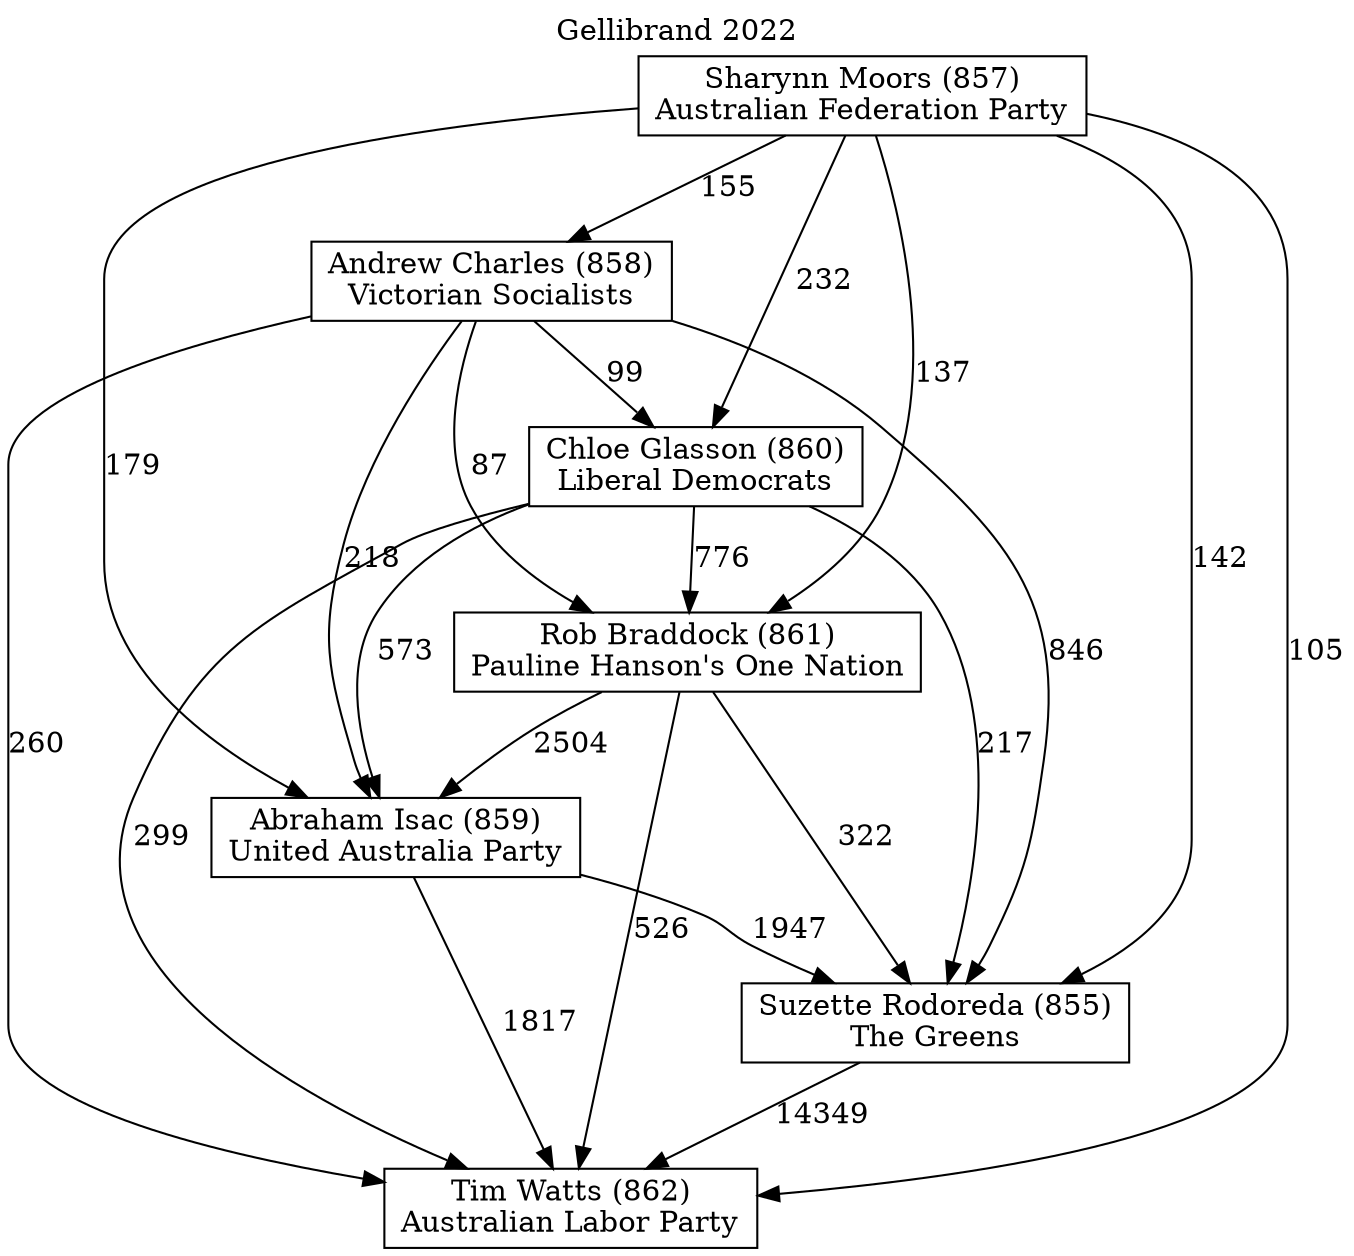 // House preference flow
digraph "Tim Watts (862)_Gellibrand_2022" {
	graph [label="Gellibrand 2022" labelloc=t mclimit=10]
	node [shape=box]
	"Andrew Charles (858)" [label="Andrew Charles (858)
Victorian Socialists"]
	"Suzette Rodoreda (855)" [label="Suzette Rodoreda (855)
The Greens"]
	"Abraham Isac (859)" [label="Abraham Isac (859)
United Australia Party"]
	"Tim Watts (862)" [label="Tim Watts (862)
Australian Labor Party"]
	"Sharynn Moors (857)" [label="Sharynn Moors (857)
Australian Federation Party"]
	"Rob Braddock (861)" [label="Rob Braddock (861)
Pauline Hanson's One Nation"]
	"Chloe Glasson (860)" [label="Chloe Glasson (860)
Liberal Democrats"]
	"Andrew Charles (858)" -> "Abraham Isac (859)" [label=218]
	"Chloe Glasson (860)" -> "Rob Braddock (861)" [label=776]
	"Rob Braddock (861)" -> "Suzette Rodoreda (855)" [label=322]
	"Abraham Isac (859)" -> "Suzette Rodoreda (855)" [label=1947]
	"Chloe Glasson (860)" -> "Abraham Isac (859)" [label=573]
	"Andrew Charles (858)" -> "Suzette Rodoreda (855)" [label=846]
	"Sharynn Moors (857)" -> "Suzette Rodoreda (855)" [label=142]
	"Sharynn Moors (857)" -> "Abraham Isac (859)" [label=179]
	"Sharynn Moors (857)" -> "Tim Watts (862)" [label=105]
	"Abraham Isac (859)" -> "Tim Watts (862)" [label=1817]
	"Chloe Glasson (860)" -> "Tim Watts (862)" [label=299]
	"Chloe Glasson (860)" -> "Suzette Rodoreda (855)" [label=217]
	"Andrew Charles (858)" -> "Rob Braddock (861)" [label=87]
	"Rob Braddock (861)" -> "Abraham Isac (859)" [label=2504]
	"Sharynn Moors (857)" -> "Rob Braddock (861)" [label=137]
	"Andrew Charles (858)" -> "Tim Watts (862)" [label=260]
	"Rob Braddock (861)" -> "Tim Watts (862)" [label=526]
	"Suzette Rodoreda (855)" -> "Tim Watts (862)" [label=14349]
	"Andrew Charles (858)" -> "Chloe Glasson (860)" [label=99]
	"Sharynn Moors (857)" -> "Chloe Glasson (860)" [label=232]
	"Sharynn Moors (857)" -> "Andrew Charles (858)" [label=155]
}

